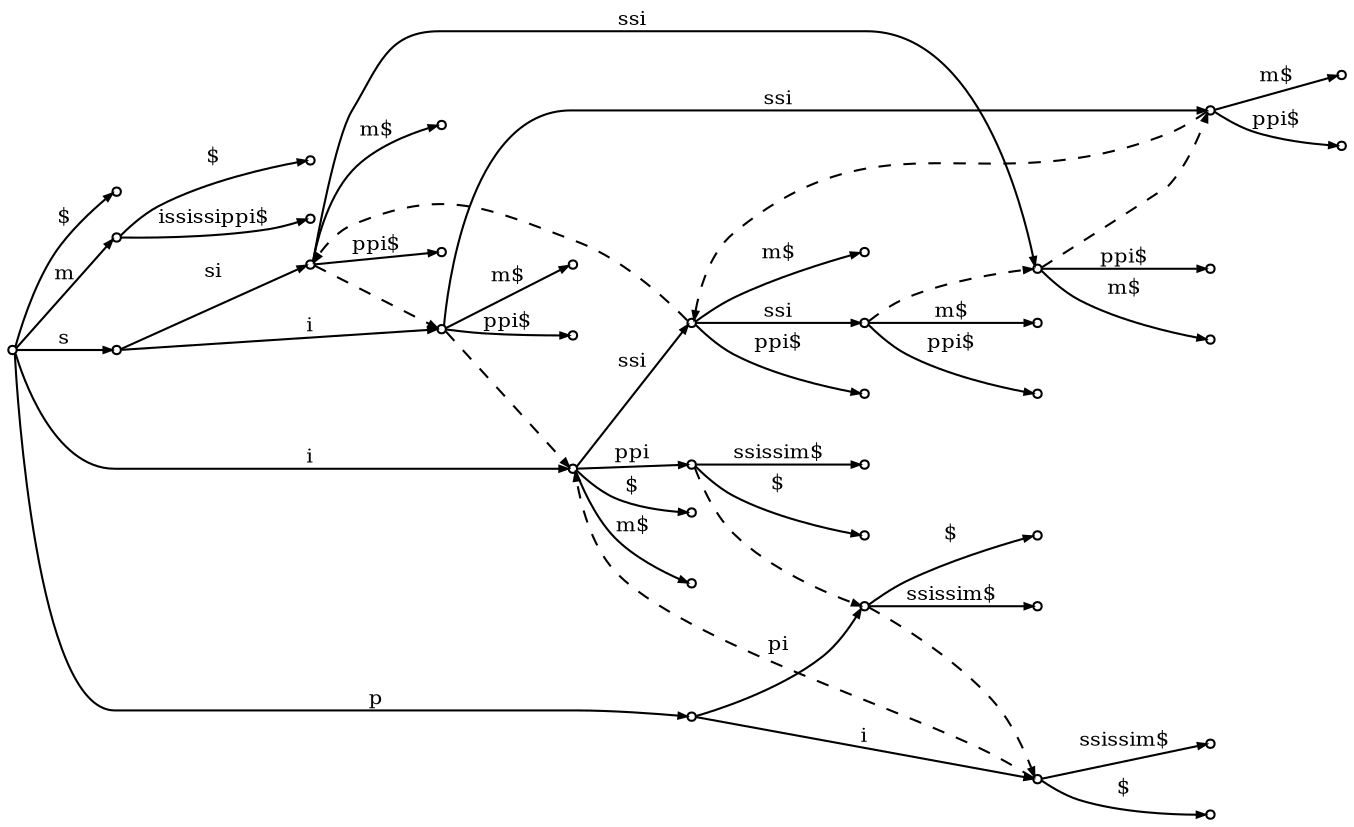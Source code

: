 /***********************************************************************************
 * This file was generated by SimpleGST, a Simple C++ implementation of Generalized 
 * Suffix Tree using Ukonnen'filename algorithm.
 *
 * Copyright (c) 2013 95A31
 *
 * Source: https://github.com/95A31/SimpleGST
 **********************************************************************************/


digraph G {
	rankdir=LR;
	node[shape=circle, style=filled, fillcolor=white, width=0.05, fixedsize=true, label=""]


	//Suffix tree without suffix links
	edge[arrowsize=0.4, fontsize=10, weight=3]
	0 -> 18 [label="$"]
	0 -> 19 [label="m"]
	0 -> 8 [label="s"]
	0 -> 3 [label="p"]
	0 -> 5 [label="i"]
	19 -> 17 [label="$"]
	19 -> 20 [label="ississippi$"]
	8 -> 12 [label="si"]
	8 -> 14 [label="i"]
	3 -> 32 [label="pi"]
	3 -> 34 [label="i"]
	5 -> 36 [label="$"]
	5 -> 16 [label="m$"]
	5 -> 30 [label="ppi"]
	5 -> 10 [label="ssi"]
	12 -> 28 [label="ppi$"]
	12 -> 23 [label="ssi"]
	12 -> 13 [label="m$"]
	14 -> 29 [label="ppi$"]
	14 -> 25 [label="ssi"]
	14 -> 15 [label="m$"]
	32 -> 2 [label="ssissim$"]
	32 -> 33 [label="$"]
	34 -> 4 [label="ssissim$"]
	34 -> 35 [label="$"]
	30 -> 1 [label="ssissim$"]
	30 -> 31 [label="$"]
	10 -> 27 [label="ppi$"]
	10 -> 21 [label="ssi"]
	10 -> 11 [label="m$"]
	23 -> 7 [label="m$"]
	23 -> 24 [label="ppi$"]
	25 -> 9 [label="m$"]
	25 -> 26 [label="ppi$"]
	21 -> 6 [label="m$"]
	21 -> 22 [label="ppi$"]


	//Suffix  links
	edge[arrowsize=0.4,fontsize=10, style=dashed, weight=1]
	34 -> 5
	32 -> 34
	30 -> 32
	25 -> 10
	23 -> 25
	10 -> 12
	12 -> 14
	14 -> 5
	21 -> 23
}